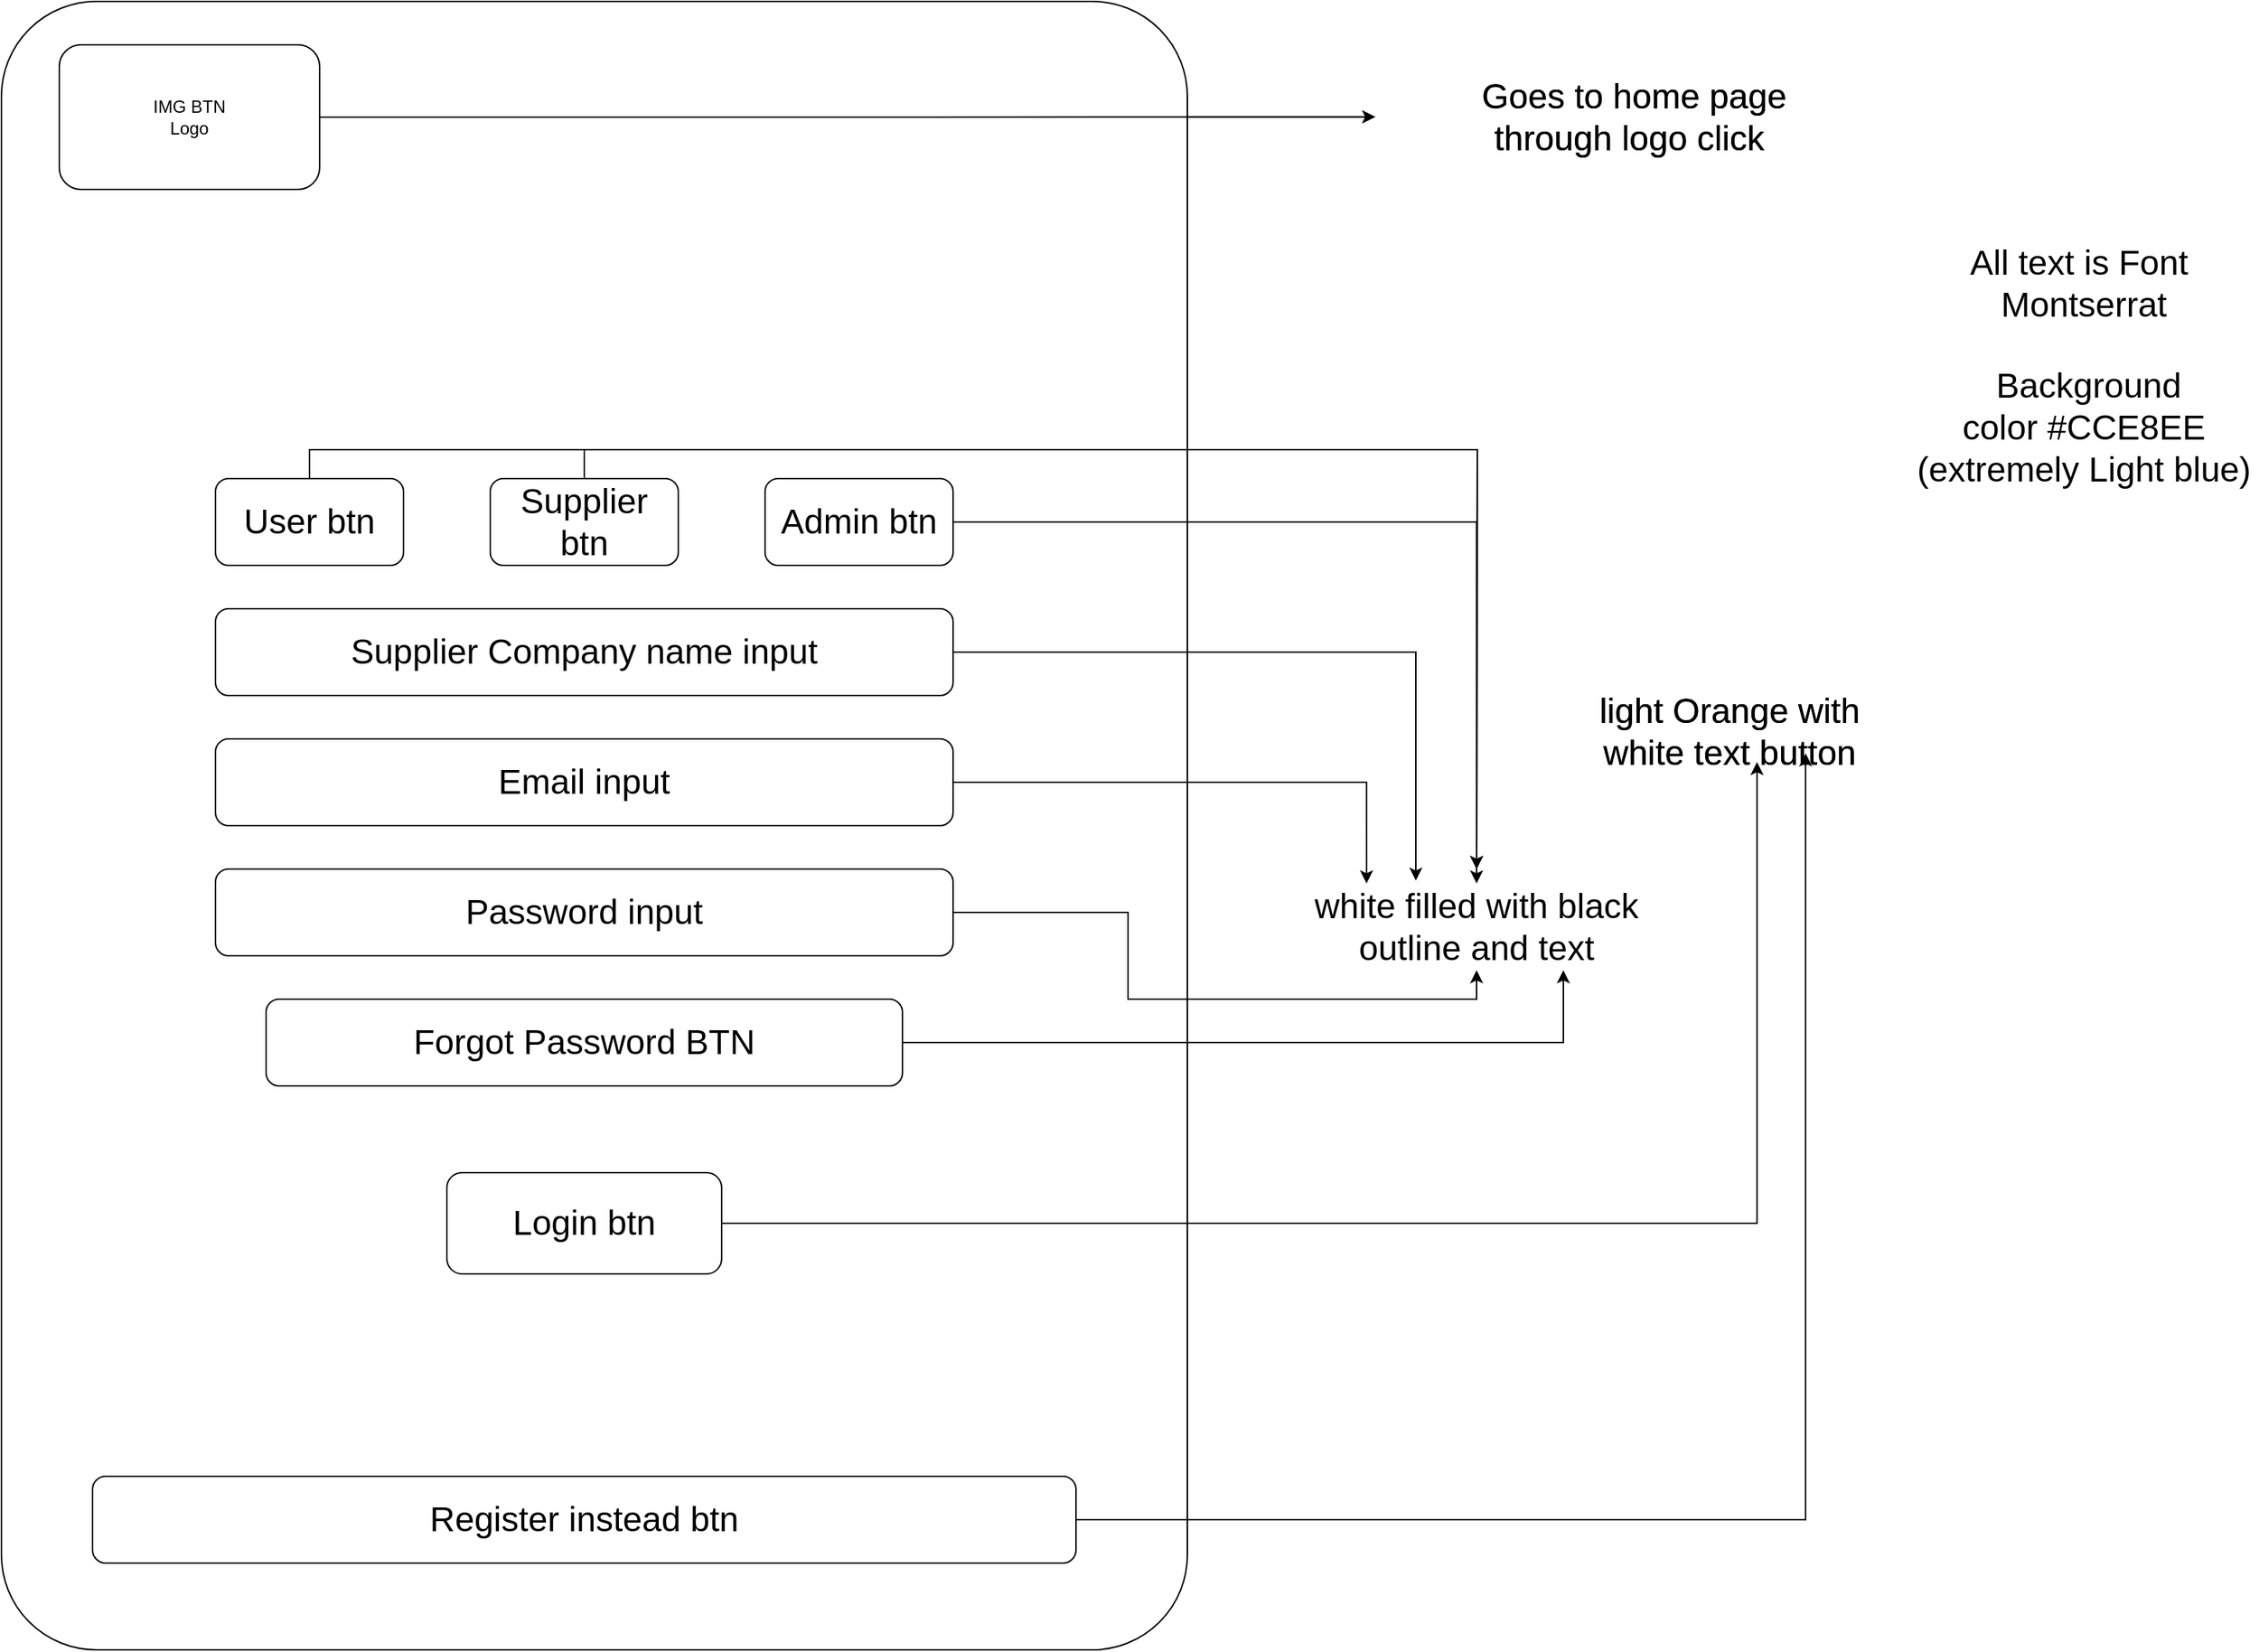 <mxfile version="24.0.7" type="device">
  <diagram name="Page-1" id="f1b7ffb7-ca1e-a977-7cf5-a751b3c06c05">
    <mxGraphModel dx="2868" dy="1476" grid="1" gridSize="10" guides="1" tooltips="1" connect="1" arrows="1" fold="1" page="1" pageScale="1" pageWidth="826" pageHeight="1169" background="none" math="0" shadow="0">
      <root>
        <mxCell id="0" />
        <mxCell id="1" parent="0" />
        <mxCell id="SU74-nfXeF7uWK5UfqKg-65" value="&lt;font style=&quot;font-size: 24px;&quot;&gt;&amp;nbsp;Background color&amp;nbsp;#CCE8EE (extremely Light blue)&lt;/font&gt;" style="text;strokeColor=none;align=center;fillColor=none;html=1;verticalAlign=middle;whiteSpace=wrap;rounded=0;" vertex="1" parent="1">
          <mxGeometry x="1330" y="240" width="240" height="130" as="geometry" />
        </mxCell>
        <mxCell id="SU74-nfXeF7uWK5UfqKg-66" value="&lt;font style=&quot;font-size: 24px;&quot;&gt;white filled with black outline and text&lt;/font&gt;" style="text;strokeColor=none;align=center;fillColor=none;html=1;verticalAlign=middle;whiteSpace=wrap;rounded=0;" vertex="1" parent="1">
          <mxGeometry x="910" y="620" width="240" height="60" as="geometry" />
        </mxCell>
        <mxCell id="SU74-nfXeF7uWK5UfqKg-68" value="Password input" style="rounded=1;whiteSpace=wrap;html=1;fontSize=24;" vertex="1" parent="1">
          <mxGeometry x="50" y="530" width="510" height="60" as="geometry" />
        </mxCell>
        <mxCell id="SU74-nfXeF7uWK5UfqKg-70" value="Email input" style="rounded=1;whiteSpace=wrap;html=1;fontSize=24;" vertex="1" parent="1">
          <mxGeometry x="50" y="430" width="510" height="60" as="geometry" />
        </mxCell>
        <mxCell id="SU74-nfXeF7uWK5UfqKg-72" value="&lt;font style=&quot;font-size: 24px;&quot;&gt;Login btn&lt;/font&gt;" style="rounded=1;whiteSpace=wrap;html=1;" vertex="1" parent="1">
          <mxGeometry x="610" y="455" width="190" height="120" as="geometry" />
        </mxCell>
        <mxCell id="SU74-nfXeF7uWK5UfqKg-73" style="edgeStyle=orthogonalEdgeStyle;rounded=0;orthogonalLoop=1;jettySize=auto;html=1;exitX=1;exitY=0.5;exitDx=0;exitDy=0;" edge="1" parent="1" source="SU74-nfXeF7uWK5UfqKg-74">
          <mxGeometry relative="1" as="geometry">
            <mxPoint x="960" y="89.818" as="targetPoint" />
          </mxGeometry>
        </mxCell>
        <mxCell id="SU74-nfXeF7uWK5UfqKg-74" value="IMG BTN&lt;div&gt;Logo&lt;/div&gt;" style="rounded=1;whiteSpace=wrap;html=1;" vertex="1" parent="1">
          <mxGeometry x="50" y="40" width="180" height="100" as="geometry" />
        </mxCell>
        <mxCell id="SU74-nfXeF7uWK5UfqKg-75" value="&lt;font style=&quot;font-size: 24px;&quot;&gt;Goes to home page through logo click&amp;nbsp;&lt;/font&gt;" style="text;html=1;align=center;verticalAlign=middle;whiteSpace=wrap;rounded=0;" vertex="1" parent="1">
          <mxGeometry x="1029" y="75" width="220" height="30" as="geometry" />
        </mxCell>
        <mxCell id="SU74-nfXeF7uWK5UfqKg-77" value="&lt;font style=&quot;font-size: 24px;&quot;&gt;Register btn&lt;/font&gt;" style="rounded=1;whiteSpace=wrap;html=1;" vertex="1" parent="1">
          <mxGeometry x="80" y="810" width="680" height="60" as="geometry" />
        </mxCell>
        <mxCell id="SU74-nfXeF7uWK5UfqKg-79" value="Forgot Password BTN" style="rounded=1;whiteSpace=wrap;html=1;fontSize=24;" vertex="1" parent="1">
          <mxGeometry x="85" y="640" width="440" height="60" as="geometry" />
        </mxCell>
        <mxCell id="SU74-nfXeF7uWK5UfqKg-80" value="&lt;font style=&quot;font-size: 24px;&quot;&gt;light Orange with white text button&lt;/font&gt;" style="text;strokeColor=none;align=center;fillColor=none;html=1;verticalAlign=middle;whiteSpace=wrap;rounded=0;" vertex="1" parent="1">
          <mxGeometry x="1100" y="500" width="210" height="30" as="geometry" />
        </mxCell>
        <mxCell id="SU74-nfXeF7uWK5UfqKg-81" value="User btn" style="rounded=1;whiteSpace=wrap;html=1;fontSize=24;" vertex="1" parent="1">
          <mxGeometry x="50" y="340" width="130" height="60" as="geometry" />
        </mxCell>
        <mxCell id="SU74-nfXeF7uWK5UfqKg-82" value="Supplier btn" style="rounded=1;whiteSpace=wrap;html=1;fontSize=24;" vertex="1" parent="1">
          <mxGeometry x="240" y="340" width="130" height="60" as="geometry" />
        </mxCell>
        <mxCell id="SU74-nfXeF7uWK5UfqKg-83" value="Admin btn" style="rounded=1;whiteSpace=wrap;html=1;fontSize=24;" vertex="1" parent="1">
          <mxGeometry x="430" y="340" width="130" height="60" as="geometry" />
        </mxCell>
        <mxCell id="SU74-nfXeF7uWK5UfqKg-87" value="" style="rounded=1;whiteSpace=wrap;html=1;arcSize=8;" vertex="1" parent="1">
          <mxGeometry x="10" y="10" width="820" height="1140" as="geometry" />
        </mxCell>
        <mxCell id="SU74-nfXeF7uWK5UfqKg-88" value="&lt;font style=&quot;font-size: 24px;&quot;&gt;All text is Font&amp;nbsp;&lt;/font&gt;&lt;div&gt;&lt;font style=&quot;&quot;&gt;&lt;font style=&quot;font-size: 24px;&quot;&gt;Montserrat&lt;/font&gt;&lt;br&gt;&lt;/font&gt;&lt;/div&gt;" style="text;strokeColor=none;align=center;fillColor=none;html=1;verticalAlign=middle;whiteSpace=wrap;rounded=0;" vertex="1" parent="1">
          <mxGeometry x="1330" y="160" width="240" height="90" as="geometry" />
        </mxCell>
        <mxCell id="SU74-nfXeF7uWK5UfqKg-92" value="Email input" style="rounded=1;whiteSpace=wrap;html=1;fontSize=24;" vertex="1" parent="1">
          <mxGeometry x="158" y="520" width="510" height="60" as="geometry" />
        </mxCell>
        <mxCell id="SU74-nfXeF7uWK5UfqKg-94" value="Supplier Company name input" style="rounded=1;whiteSpace=wrap;html=1;fontSize=24;" vertex="1" parent="1">
          <mxGeometry x="158" y="430" width="510" height="60" as="geometry" />
        </mxCell>
        <mxCell id="SU74-nfXeF7uWK5UfqKg-96" value="&lt;span style=&quot;font-size: 24px;&quot;&gt;Login btn&lt;/span&gt;" style="rounded=1;whiteSpace=wrap;html=1;" vertex="1" parent="1">
          <mxGeometry x="318" y="820" width="190" height="70" as="geometry" />
        </mxCell>
        <mxCell id="SU74-nfXeF7uWK5UfqKg-97" style="edgeStyle=orthogonalEdgeStyle;rounded=0;orthogonalLoop=1;jettySize=auto;html=1;exitX=1;exitY=0.5;exitDx=0;exitDy=0;" edge="1" parent="1" source="SU74-nfXeF7uWK5UfqKg-98">
          <mxGeometry relative="1" as="geometry">
            <mxPoint x="960" y="89.818" as="targetPoint" />
          </mxGeometry>
        </mxCell>
        <mxCell id="SU74-nfXeF7uWK5UfqKg-98" value="IMG BTN&lt;div&gt;Logo&lt;/div&gt;" style="rounded=1;whiteSpace=wrap;html=1;" vertex="1" parent="1">
          <mxGeometry x="50" y="40" width="180" height="100" as="geometry" />
        </mxCell>
        <mxCell id="SU74-nfXeF7uWK5UfqKg-99" value="&lt;font style=&quot;font-size: 24px;&quot;&gt;Goes to home page through logo click&amp;nbsp;&lt;/font&gt;" style="text;html=1;align=center;verticalAlign=middle;whiteSpace=wrap;rounded=0;" vertex="1" parent="1">
          <mxGeometry x="1029" y="75" width="220" height="30" as="geometry" />
        </mxCell>
        <mxCell id="SU74-nfXeF7uWK5UfqKg-100" style="edgeStyle=orthogonalEdgeStyle;rounded=0;orthogonalLoop=1;jettySize=auto;html=1;exitX=1;exitY=0.5;exitDx=0;exitDy=0;entryX=0.75;entryY=1;entryDx=0;entryDy=0;" edge="1" parent="1" source="SU74-nfXeF7uWK5UfqKg-101" target="SU74-nfXeF7uWK5UfqKg-104">
          <mxGeometry relative="1" as="geometry">
            <mxPoint x="1270.0" y="550" as="targetPoint" />
          </mxGeometry>
        </mxCell>
        <mxCell id="SU74-nfXeF7uWK5UfqKg-101" value="&lt;font style=&quot;font-size: 24px;&quot;&gt;Register instead btn&lt;/font&gt;" style="rounded=1;whiteSpace=wrap;html=1;" vertex="1" parent="1">
          <mxGeometry x="73" y="1030" width="680" height="60" as="geometry" />
        </mxCell>
        <mxCell id="SU74-nfXeF7uWK5UfqKg-113" style="edgeStyle=orthogonalEdgeStyle;rounded=0;orthogonalLoop=1;jettySize=auto;html=1;exitX=1;exitY=0.5;exitDx=0;exitDy=0;entryX=0.75;entryY=1;entryDx=0;entryDy=0;" edge="1" parent="1" source="SU74-nfXeF7uWK5UfqKg-103" target="SU74-nfXeF7uWK5UfqKg-66">
          <mxGeometry relative="1" as="geometry" />
        </mxCell>
        <mxCell id="SU74-nfXeF7uWK5UfqKg-103" value="Forgot Password BTN" style="rounded=1;whiteSpace=wrap;html=1;fontSize=24;" vertex="1" parent="1">
          <mxGeometry x="193" y="700" width="440" height="60" as="geometry" />
        </mxCell>
        <mxCell id="SU74-nfXeF7uWK5UfqKg-104" value="&lt;font style=&quot;font-size: 24px;&quot;&gt;light Orange with white text button&lt;/font&gt;" style="text;strokeColor=none;align=center;fillColor=none;html=1;verticalAlign=middle;whiteSpace=wrap;rounded=0;" vertex="1" parent="1">
          <mxGeometry x="1100" y="500" width="210" height="30" as="geometry" />
        </mxCell>
        <mxCell id="SU74-nfXeF7uWK5UfqKg-119" style="edgeStyle=orthogonalEdgeStyle;rounded=0;orthogonalLoop=1;jettySize=auto;html=1;exitX=0.5;exitY=0;exitDx=0;exitDy=0;" edge="1" parent="1" source="SU74-nfXeF7uWK5UfqKg-105">
          <mxGeometry relative="1" as="geometry">
            <mxPoint x="1030" y="610" as="targetPoint" />
          </mxGeometry>
        </mxCell>
        <mxCell id="SU74-nfXeF7uWK5UfqKg-105" value="User btn" style="rounded=1;whiteSpace=wrap;html=1;fontSize=24;" vertex="1" parent="1">
          <mxGeometry x="158" y="340" width="130" height="60" as="geometry" />
        </mxCell>
        <mxCell id="SU74-nfXeF7uWK5UfqKg-118" style="edgeStyle=orthogonalEdgeStyle;rounded=0;orthogonalLoop=1;jettySize=auto;html=1;exitX=0.5;exitY=0;exitDx=0;exitDy=0;" edge="1" parent="1" source="SU74-nfXeF7uWK5UfqKg-106">
          <mxGeometry relative="1" as="geometry">
            <mxPoint x="1030" y="610" as="targetPoint" />
          </mxGeometry>
        </mxCell>
        <mxCell id="SU74-nfXeF7uWK5UfqKg-106" value="Supplier btn" style="rounded=1;whiteSpace=wrap;html=1;fontSize=24;" vertex="1" parent="1">
          <mxGeometry x="348" y="340" width="130" height="60" as="geometry" />
        </mxCell>
        <mxCell id="SU74-nfXeF7uWK5UfqKg-117" style="edgeStyle=orthogonalEdgeStyle;rounded=0;orthogonalLoop=1;jettySize=auto;html=1;exitX=1;exitY=0.5;exitDx=0;exitDy=0;" edge="1" parent="1" source="SU74-nfXeF7uWK5UfqKg-107" target="SU74-nfXeF7uWK5UfqKg-66">
          <mxGeometry relative="1" as="geometry" />
        </mxCell>
        <mxCell id="SU74-nfXeF7uWK5UfqKg-107" value="Admin btn" style="rounded=1;whiteSpace=wrap;html=1;fontSize=24;" vertex="1" parent="1">
          <mxGeometry x="538" y="340" width="130" height="60" as="geometry" />
        </mxCell>
        <mxCell id="SU74-nfXeF7uWK5UfqKg-114" style="edgeStyle=orthogonalEdgeStyle;rounded=0;orthogonalLoop=1;jettySize=auto;html=1;exitX=1;exitY=0.5;exitDx=0;exitDy=0;entryX=0.5;entryY=1;entryDx=0;entryDy=0;" edge="1" parent="1" source="SU74-nfXeF7uWK5UfqKg-109" target="SU74-nfXeF7uWK5UfqKg-66">
          <mxGeometry relative="1" as="geometry" />
        </mxCell>
        <mxCell id="SU74-nfXeF7uWK5UfqKg-109" value="Password input" style="rounded=1;whiteSpace=wrap;html=1;fontSize=24;" vertex="1" parent="1">
          <mxGeometry x="158" y="610" width="510" height="60" as="geometry" />
        </mxCell>
        <mxCell id="SU74-nfXeF7uWK5UfqKg-111" style="edgeStyle=orthogonalEdgeStyle;rounded=0;orthogonalLoop=1;jettySize=auto;html=1;exitX=1;exitY=0.5;exitDx=0;exitDy=0;entryX=0.59;entryY=1.2;entryDx=0;entryDy=0;entryPerimeter=0;" edge="1" parent="1" source="SU74-nfXeF7uWK5UfqKg-96" target="SU74-nfXeF7uWK5UfqKg-104">
          <mxGeometry relative="1" as="geometry" />
        </mxCell>
        <mxCell id="SU74-nfXeF7uWK5UfqKg-115" style="edgeStyle=orthogonalEdgeStyle;rounded=0;orthogonalLoop=1;jettySize=auto;html=1;exitX=1;exitY=0.5;exitDx=0;exitDy=0;entryX=0.183;entryY=0;entryDx=0;entryDy=0;entryPerimeter=0;" edge="1" parent="1" source="SU74-nfXeF7uWK5UfqKg-92" target="SU74-nfXeF7uWK5UfqKg-66">
          <mxGeometry relative="1" as="geometry" />
        </mxCell>
        <mxCell id="SU74-nfXeF7uWK5UfqKg-116" style="edgeStyle=orthogonalEdgeStyle;rounded=0;orthogonalLoop=1;jettySize=auto;html=1;exitX=1;exitY=0.5;exitDx=0;exitDy=0;entryX=0.325;entryY=-0.033;entryDx=0;entryDy=0;entryPerimeter=0;" edge="1" parent="1" source="SU74-nfXeF7uWK5UfqKg-94" target="SU74-nfXeF7uWK5UfqKg-66">
          <mxGeometry relative="1" as="geometry" />
        </mxCell>
      </root>
    </mxGraphModel>
  </diagram>
</mxfile>
